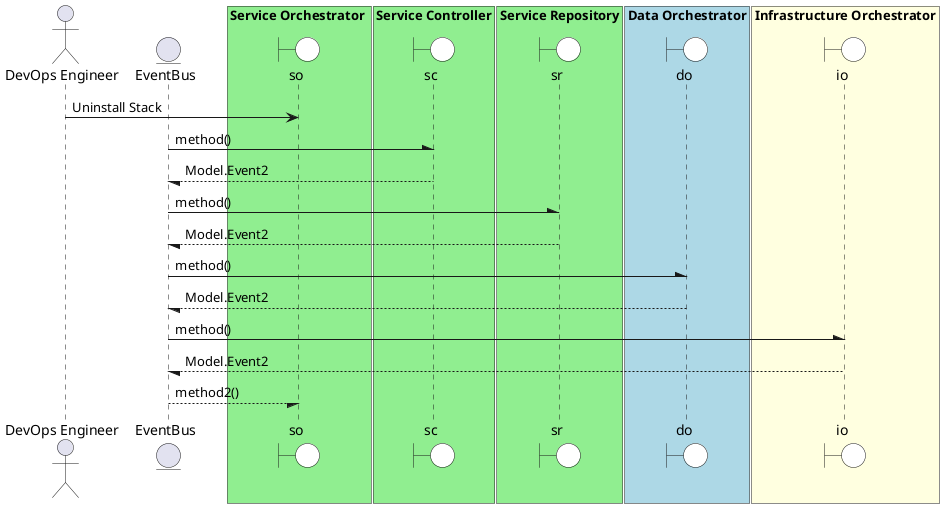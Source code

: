 @startuml

actor "DevOps Engineer"


entity EventBus

box Service Orchestrator #lightgreen
    boundary so #white
end box



"DevOps Engineer" -> so: Uninstall Stack



box "Service Controller" #lightgreen
    boundary sc #white
end box
EventBus -\ sc: method()
sc --/ EventBus: Model.Event2
box "Service Repository" #lightgreen
    boundary sr #white
end box
EventBus -\ sr: method()
sr --/ EventBus: Model.Event2
box "Data Orchestrator" #lightblue
    boundary do #white
end box
EventBus -\ do: method()
do --/ EventBus: Model.Event2
box "Infrastructure Orchestrator" #lightyellow
    boundary io #white
end box
EventBus -\ io: method()
io --/ EventBus: Model.Event2

EventBus --/ so : method2()
@enduml
